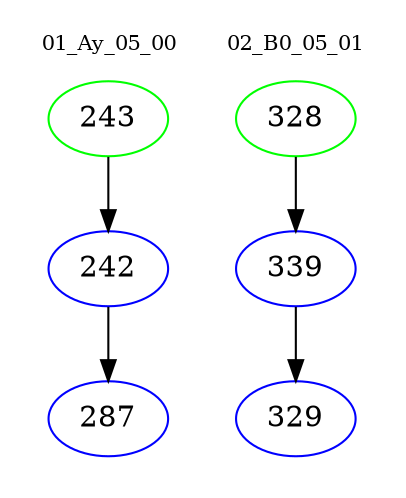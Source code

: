digraph{
subgraph cluster_0 {
color = white
label = "01_Ay_05_00";
fontsize=10;
T0_243 [label="243", color="green"]
T0_243 -> T0_242 [color="black"]
T0_242 [label="242", color="blue"]
T0_242 -> T0_287 [color="black"]
T0_287 [label="287", color="blue"]
}
subgraph cluster_1 {
color = white
label = "02_B0_05_01";
fontsize=10;
T1_328 [label="328", color="green"]
T1_328 -> T1_339 [color="black"]
T1_339 [label="339", color="blue"]
T1_339 -> T1_329 [color="black"]
T1_329 [label="329", color="blue"]
}
}
